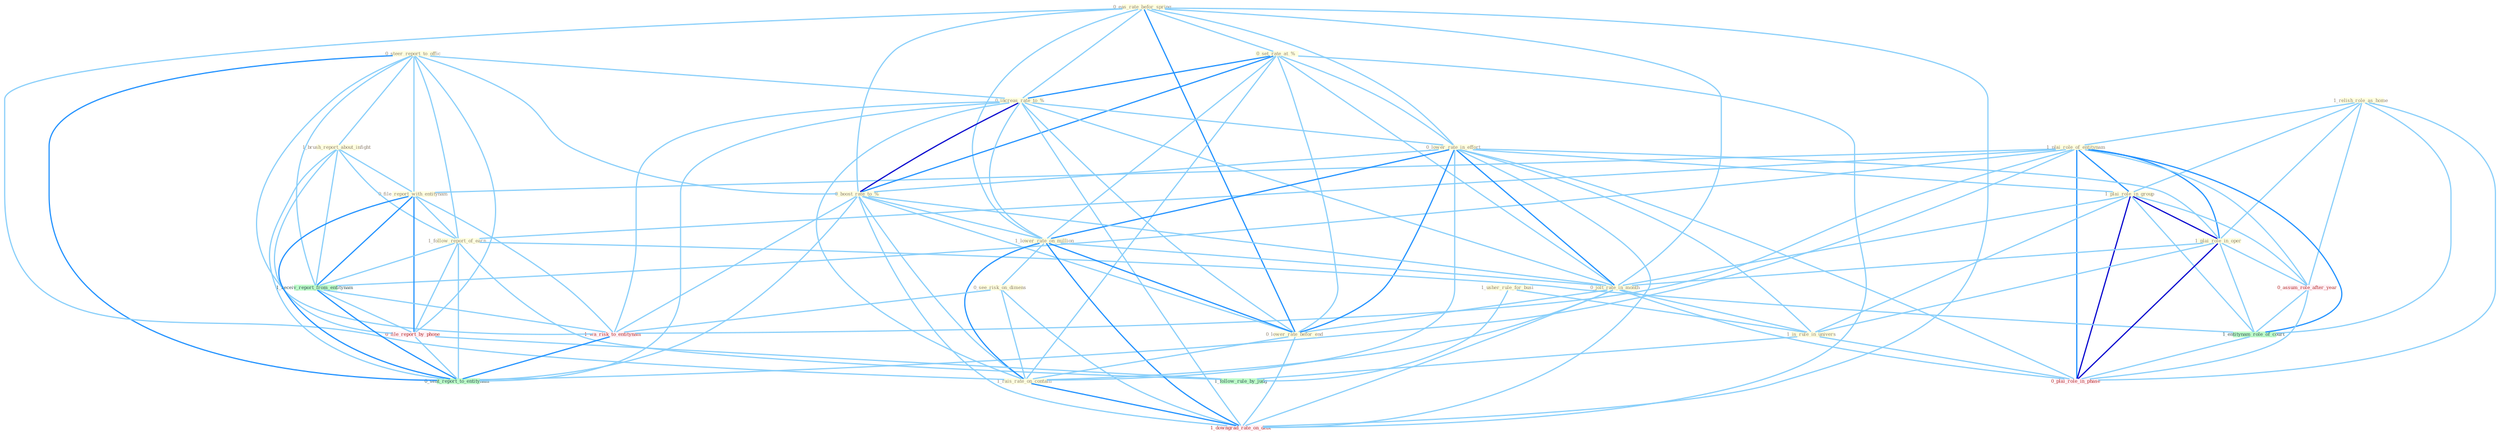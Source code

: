 Graph G{ 
    node
    [shape=polygon,style=filled,width=.5,height=.06,color="#BDFCC9",fixedsize=true,fontsize=4,
    fontcolor="#2f4f4f"];
    {node
    [color="#ffffe0", fontcolor="#8b7d6b"] "0_steer_report_to_offic " "1_relish_role_as_home " "1_plai_role_of_entitynam " "0_eas_rate_befor_spring " "0_set_rate_at_% " "1_brush_report_about_infight " "0_file_report_with_entitynam " "0_increas_rate_to_% " "0_lower_rate_in_effort " "1_plai_role_in_group " "0_boost_rate_to_% " "1_follow_report_of_earn " "1_lower_rate_on_million " "1_plai_role_in_oper " "0_jolt_rate_in_month " "0_lower_rate_befor_end " "1_usher_rule_for_busi " "0_see_risk_on_dimens " "1_is_rule_in_univers " "1_rais_rate_on_contain "}
{node [color="#fff0f5", fontcolor="#b22222"] "0_assum_role_after_year " "0_file_report_by_phone " "1_downgrad_rate_on_debt " "1_wa_risk_to_entitynam " "0_plai_role_in_phase "}
edge [color="#B0E2FF"];

	"0_steer_report_to_offic " -- "1_brush_report_about_infight " [w="1", color="#87cefa" ];
	"0_steer_report_to_offic " -- "0_file_report_with_entitynam " [w="1", color="#87cefa" ];
	"0_steer_report_to_offic " -- "0_increas_rate_to_% " [w="1", color="#87cefa" ];
	"0_steer_report_to_offic " -- "0_boost_rate_to_% " [w="1", color="#87cefa" ];
	"0_steer_report_to_offic " -- "1_follow_report_of_earn " [w="1", color="#87cefa" ];
	"0_steer_report_to_offic " -- "1_receiv_report_from_entitynam " [w="1", color="#87cefa" ];
	"0_steer_report_to_offic " -- "0_file_report_by_phone " [w="1", color="#87cefa" ];
	"0_steer_report_to_offic " -- "1_wa_risk_to_entitynam " [w="1", color="#87cefa" ];
	"0_steer_report_to_offic " -- "0_sent_report_to_entitynam " [w="2", color="#1e90ff" , len=0.8];
	"1_relish_role_as_home " -- "1_plai_role_of_entitynam " [w="1", color="#87cefa" ];
	"1_relish_role_as_home " -- "1_plai_role_in_group " [w="1", color="#87cefa" ];
	"1_relish_role_as_home " -- "1_plai_role_in_oper " [w="1", color="#87cefa" ];
	"1_relish_role_as_home " -- "0_assum_role_after_year " [w="1", color="#87cefa" ];
	"1_relish_role_as_home " -- "1_entitynam_role_of_court " [w="1", color="#87cefa" ];
	"1_relish_role_as_home " -- "0_plai_role_in_phase " [w="1", color="#87cefa" ];
	"1_plai_role_of_entitynam " -- "0_file_report_with_entitynam " [w="1", color="#87cefa" ];
	"1_plai_role_of_entitynam " -- "1_plai_role_in_group " [w="2", color="#1e90ff" , len=0.8];
	"1_plai_role_of_entitynam " -- "1_follow_report_of_earn " [w="1", color="#87cefa" ];
	"1_plai_role_of_entitynam " -- "1_plai_role_in_oper " [w="2", color="#1e90ff" , len=0.8];
	"1_plai_role_of_entitynam " -- "1_receiv_report_from_entitynam " [w="1", color="#87cefa" ];
	"1_plai_role_of_entitynam " -- "0_assum_role_after_year " [w="1", color="#87cefa" ];
	"1_plai_role_of_entitynam " -- "1_entitynam_role_of_court " [w="2", color="#1e90ff" , len=0.8];
	"1_plai_role_of_entitynam " -- "1_wa_risk_to_entitynam " [w="1", color="#87cefa" ];
	"1_plai_role_of_entitynam " -- "0_sent_report_to_entitynam " [w="1", color="#87cefa" ];
	"1_plai_role_of_entitynam " -- "0_plai_role_in_phase " [w="2", color="#1e90ff" , len=0.8];
	"0_eas_rate_befor_spring " -- "0_set_rate_at_% " [w="1", color="#87cefa" ];
	"0_eas_rate_befor_spring " -- "0_increas_rate_to_% " [w="1", color="#87cefa" ];
	"0_eas_rate_befor_spring " -- "0_lower_rate_in_effort " [w="1", color="#87cefa" ];
	"0_eas_rate_befor_spring " -- "0_boost_rate_to_% " [w="1", color="#87cefa" ];
	"0_eas_rate_befor_spring " -- "1_lower_rate_on_million " [w="1", color="#87cefa" ];
	"0_eas_rate_befor_spring " -- "0_jolt_rate_in_month " [w="1", color="#87cefa" ];
	"0_eas_rate_befor_spring " -- "0_lower_rate_befor_end " [w="2", color="#1e90ff" , len=0.8];
	"0_eas_rate_befor_spring " -- "1_rais_rate_on_contain " [w="1", color="#87cefa" ];
	"0_eas_rate_befor_spring " -- "1_downgrad_rate_on_debt " [w="1", color="#87cefa" ];
	"0_set_rate_at_% " -- "0_increas_rate_to_% " [w="2", color="#1e90ff" , len=0.8];
	"0_set_rate_at_% " -- "0_lower_rate_in_effort " [w="1", color="#87cefa" ];
	"0_set_rate_at_% " -- "0_boost_rate_to_% " [w="2", color="#1e90ff" , len=0.8];
	"0_set_rate_at_% " -- "1_lower_rate_on_million " [w="1", color="#87cefa" ];
	"0_set_rate_at_% " -- "0_jolt_rate_in_month " [w="1", color="#87cefa" ];
	"0_set_rate_at_% " -- "0_lower_rate_befor_end " [w="1", color="#87cefa" ];
	"0_set_rate_at_% " -- "1_rais_rate_on_contain " [w="1", color="#87cefa" ];
	"0_set_rate_at_% " -- "1_downgrad_rate_on_debt " [w="1", color="#87cefa" ];
	"1_brush_report_about_infight " -- "0_file_report_with_entitynam " [w="1", color="#87cefa" ];
	"1_brush_report_about_infight " -- "1_follow_report_of_earn " [w="1", color="#87cefa" ];
	"1_brush_report_about_infight " -- "1_receiv_report_from_entitynam " [w="1", color="#87cefa" ];
	"1_brush_report_about_infight " -- "0_file_report_by_phone " [w="1", color="#87cefa" ];
	"1_brush_report_about_infight " -- "0_sent_report_to_entitynam " [w="1", color="#87cefa" ];
	"0_file_report_with_entitynam " -- "1_follow_report_of_earn " [w="1", color="#87cefa" ];
	"0_file_report_with_entitynam " -- "1_receiv_report_from_entitynam " [w="2", color="#1e90ff" , len=0.8];
	"0_file_report_with_entitynam " -- "0_file_report_by_phone " [w="2", color="#1e90ff" , len=0.8];
	"0_file_report_with_entitynam " -- "1_wa_risk_to_entitynam " [w="1", color="#87cefa" ];
	"0_file_report_with_entitynam " -- "0_sent_report_to_entitynam " [w="2", color="#1e90ff" , len=0.8];
	"0_increas_rate_to_% " -- "0_lower_rate_in_effort " [w="1", color="#87cefa" ];
	"0_increas_rate_to_% " -- "0_boost_rate_to_% " [w="3", color="#0000cd" , len=0.6];
	"0_increas_rate_to_% " -- "1_lower_rate_on_million " [w="1", color="#87cefa" ];
	"0_increas_rate_to_% " -- "0_jolt_rate_in_month " [w="1", color="#87cefa" ];
	"0_increas_rate_to_% " -- "0_lower_rate_befor_end " [w="1", color="#87cefa" ];
	"0_increas_rate_to_% " -- "1_rais_rate_on_contain " [w="1", color="#87cefa" ];
	"0_increas_rate_to_% " -- "1_downgrad_rate_on_debt " [w="1", color="#87cefa" ];
	"0_increas_rate_to_% " -- "1_wa_risk_to_entitynam " [w="1", color="#87cefa" ];
	"0_increas_rate_to_% " -- "0_sent_report_to_entitynam " [w="1", color="#87cefa" ];
	"0_lower_rate_in_effort " -- "1_plai_role_in_group " [w="1", color="#87cefa" ];
	"0_lower_rate_in_effort " -- "0_boost_rate_to_% " [w="1", color="#87cefa" ];
	"0_lower_rate_in_effort " -- "1_lower_rate_on_million " [w="2", color="#1e90ff" , len=0.8];
	"0_lower_rate_in_effort " -- "1_plai_role_in_oper " [w="1", color="#87cefa" ];
	"0_lower_rate_in_effort " -- "0_jolt_rate_in_month " [w="2", color="#1e90ff" , len=0.8];
	"0_lower_rate_in_effort " -- "0_lower_rate_befor_end " [w="2", color="#1e90ff" , len=0.8];
	"0_lower_rate_in_effort " -- "1_is_rule_in_univers " [w="1", color="#87cefa" ];
	"0_lower_rate_in_effort " -- "1_rais_rate_on_contain " [w="1", color="#87cefa" ];
	"0_lower_rate_in_effort " -- "1_downgrad_rate_on_debt " [w="1", color="#87cefa" ];
	"0_lower_rate_in_effort " -- "0_plai_role_in_phase " [w="1", color="#87cefa" ];
	"1_plai_role_in_group " -- "1_plai_role_in_oper " [w="3", color="#0000cd" , len=0.6];
	"1_plai_role_in_group " -- "0_jolt_rate_in_month " [w="1", color="#87cefa" ];
	"1_plai_role_in_group " -- "1_is_rule_in_univers " [w="1", color="#87cefa" ];
	"1_plai_role_in_group " -- "0_assum_role_after_year " [w="1", color="#87cefa" ];
	"1_plai_role_in_group " -- "1_entitynam_role_of_court " [w="1", color="#87cefa" ];
	"1_plai_role_in_group " -- "0_plai_role_in_phase " [w="3", color="#0000cd" , len=0.6];
	"0_boost_rate_to_% " -- "1_lower_rate_on_million " [w="1", color="#87cefa" ];
	"0_boost_rate_to_% " -- "0_jolt_rate_in_month " [w="1", color="#87cefa" ];
	"0_boost_rate_to_% " -- "0_lower_rate_befor_end " [w="1", color="#87cefa" ];
	"0_boost_rate_to_% " -- "1_rais_rate_on_contain " [w="1", color="#87cefa" ];
	"0_boost_rate_to_% " -- "1_downgrad_rate_on_debt " [w="1", color="#87cefa" ];
	"0_boost_rate_to_% " -- "1_wa_risk_to_entitynam " [w="1", color="#87cefa" ];
	"0_boost_rate_to_% " -- "0_sent_report_to_entitynam " [w="1", color="#87cefa" ];
	"1_follow_report_of_earn " -- "1_receiv_report_from_entitynam " [w="1", color="#87cefa" ];
	"1_follow_report_of_earn " -- "1_entitynam_role_of_court " [w="1", color="#87cefa" ];
	"1_follow_report_of_earn " -- "0_file_report_by_phone " [w="1", color="#87cefa" ];
	"1_follow_report_of_earn " -- "1_follow_rule_by_judg " [w="1", color="#87cefa" ];
	"1_follow_report_of_earn " -- "0_sent_report_to_entitynam " [w="1", color="#87cefa" ];
	"1_lower_rate_on_million " -- "0_jolt_rate_in_month " [w="1", color="#87cefa" ];
	"1_lower_rate_on_million " -- "0_lower_rate_befor_end " [w="2", color="#1e90ff" , len=0.8];
	"1_lower_rate_on_million " -- "0_see_risk_on_dimens " [w="1", color="#87cefa" ];
	"1_lower_rate_on_million " -- "1_rais_rate_on_contain " [w="2", color="#1e90ff" , len=0.8];
	"1_lower_rate_on_million " -- "1_downgrad_rate_on_debt " [w="2", color="#1e90ff" , len=0.8];
	"1_plai_role_in_oper " -- "0_jolt_rate_in_month " [w="1", color="#87cefa" ];
	"1_plai_role_in_oper " -- "1_is_rule_in_univers " [w="1", color="#87cefa" ];
	"1_plai_role_in_oper " -- "0_assum_role_after_year " [w="1", color="#87cefa" ];
	"1_plai_role_in_oper " -- "1_entitynam_role_of_court " [w="1", color="#87cefa" ];
	"1_plai_role_in_oper " -- "0_plai_role_in_phase " [w="3", color="#0000cd" , len=0.6];
	"0_jolt_rate_in_month " -- "0_lower_rate_befor_end " [w="1", color="#87cefa" ];
	"0_jolt_rate_in_month " -- "1_is_rule_in_univers " [w="1", color="#87cefa" ];
	"0_jolt_rate_in_month " -- "1_rais_rate_on_contain " [w="1", color="#87cefa" ];
	"0_jolt_rate_in_month " -- "1_downgrad_rate_on_debt " [w="1", color="#87cefa" ];
	"0_jolt_rate_in_month " -- "0_plai_role_in_phase " [w="1", color="#87cefa" ];
	"0_lower_rate_befor_end " -- "1_rais_rate_on_contain " [w="1", color="#87cefa" ];
	"0_lower_rate_befor_end " -- "1_downgrad_rate_on_debt " [w="1", color="#87cefa" ];
	"1_usher_rule_for_busi " -- "1_is_rule_in_univers " [w="1", color="#87cefa" ];
	"1_usher_rule_for_busi " -- "1_follow_rule_by_judg " [w="1", color="#87cefa" ];
	"0_see_risk_on_dimens " -- "1_rais_rate_on_contain " [w="1", color="#87cefa" ];
	"0_see_risk_on_dimens " -- "1_downgrad_rate_on_debt " [w="1", color="#87cefa" ];
	"0_see_risk_on_dimens " -- "1_wa_risk_to_entitynam " [w="1", color="#87cefa" ];
	"1_is_rule_in_univers " -- "1_follow_rule_by_judg " [w="1", color="#87cefa" ];
	"1_is_rule_in_univers " -- "0_plai_role_in_phase " [w="1", color="#87cefa" ];
	"1_rais_rate_on_contain " -- "1_downgrad_rate_on_debt " [w="2", color="#1e90ff" , len=0.8];
	"1_receiv_report_from_entitynam " -- "0_file_report_by_phone " [w="1", color="#87cefa" ];
	"1_receiv_report_from_entitynam " -- "1_wa_risk_to_entitynam " [w="1", color="#87cefa" ];
	"1_receiv_report_from_entitynam " -- "0_sent_report_to_entitynam " [w="2", color="#1e90ff" , len=0.8];
	"0_assum_role_after_year " -- "1_entitynam_role_of_court " [w="1", color="#87cefa" ];
	"0_assum_role_after_year " -- "0_plai_role_in_phase " [w="1", color="#87cefa" ];
	"1_entitynam_role_of_court " -- "0_plai_role_in_phase " [w="1", color="#87cefa" ];
	"0_file_report_by_phone " -- "1_follow_rule_by_judg " [w="1", color="#87cefa" ];
	"0_file_report_by_phone " -- "0_sent_report_to_entitynam " [w="1", color="#87cefa" ];
	"1_wa_risk_to_entitynam " -- "0_sent_report_to_entitynam " [w="2", color="#1e90ff" , len=0.8];
}